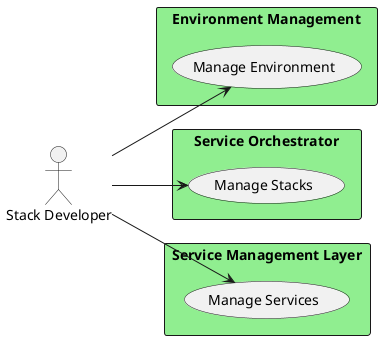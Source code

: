 @startuml

left to right direction


Actor "Stack Developer" as StackDeveloper


rectangle "Environment Management" as em #lightgreen {
        usecase "Manage Environment" as ManageEnvironment
    StackDeveloper --> ManageEnvironment

}

rectangle "Service Orchestrator" as so #lightgreen {
        usecase "Manage Stacks" as ManageStacks
    StackDeveloper --> ManageStacks

}

rectangle "Service Management Layer" as sml #lightgreen {
        usecase "Manage Services" as ManageServices
    StackDeveloper --> ManageServices

}


@enduml
